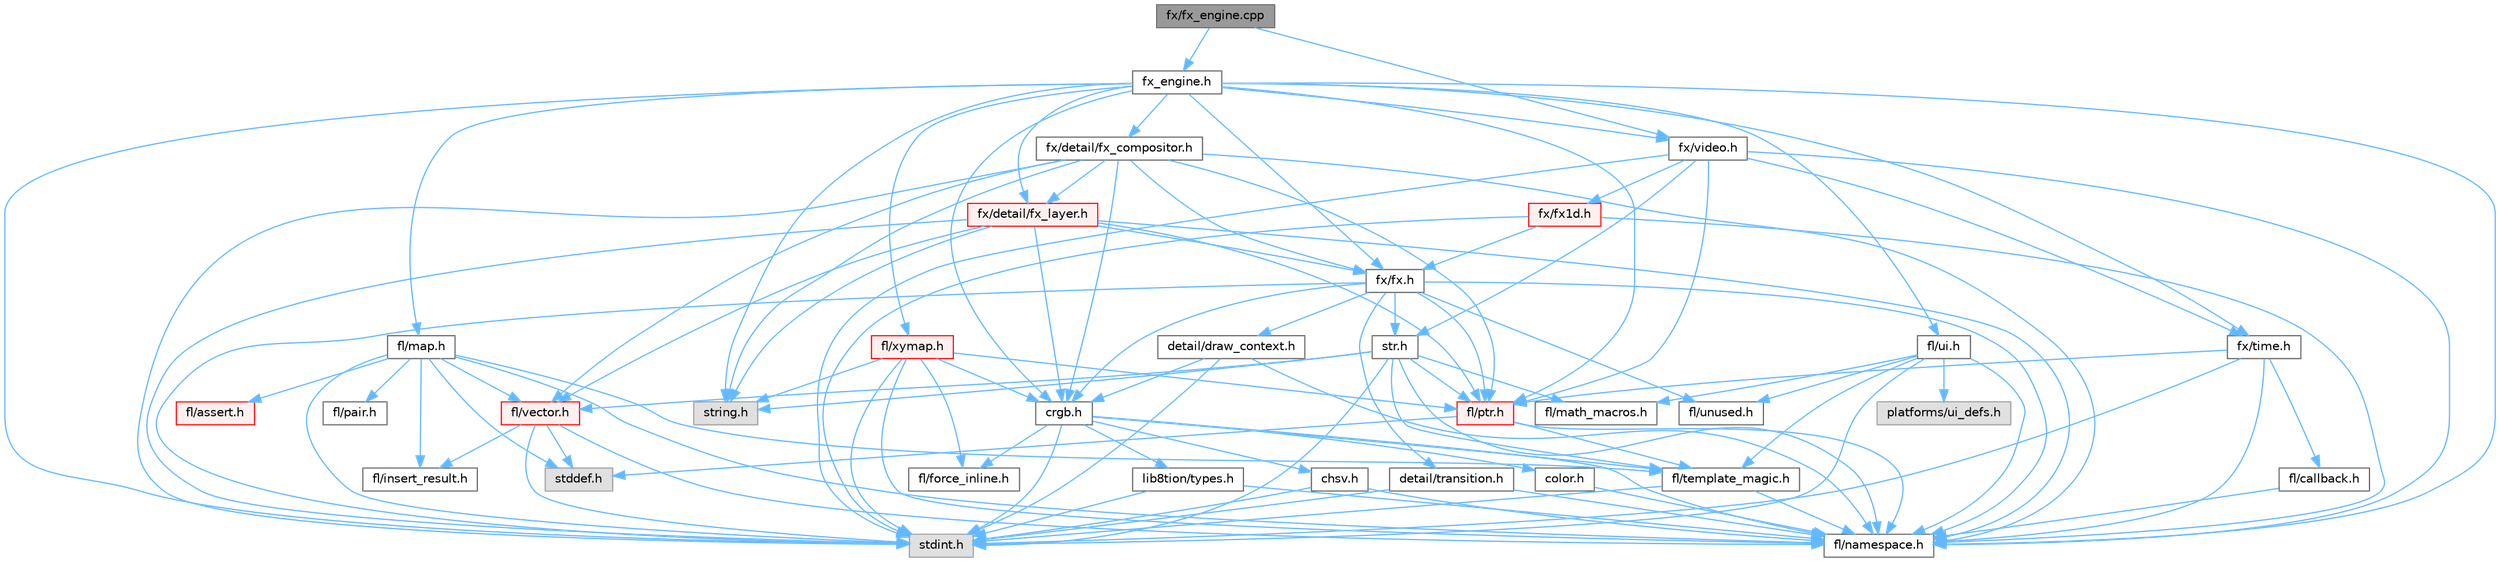 digraph "fx/fx_engine.cpp"
{
 // INTERACTIVE_SVG=YES
 // LATEX_PDF_SIZE
  bgcolor="transparent";
  edge [fontname=Helvetica,fontsize=10,labelfontname=Helvetica,labelfontsize=10];
  node [fontname=Helvetica,fontsize=10,shape=box,height=0.2,width=0.4];
  Node1 [id="Node000001",label="fx/fx_engine.cpp",height=0.2,width=0.4,color="gray40", fillcolor="grey60", style="filled", fontcolor="black",tooltip=" "];
  Node1 -> Node2 [id="edge1_Node000001_Node000002",color="steelblue1",style="solid",tooltip=" "];
  Node2 [id="Node000002",label="fx_engine.h",height=0.2,width=0.4,color="grey40", fillcolor="white", style="filled",URL="$d9/d3c/fx__engine_8h.html",tooltip=" "];
  Node2 -> Node3 [id="edge2_Node000002_Node000003",color="steelblue1",style="solid",tooltip=" "];
  Node3 [id="Node000003",label="stdint.h",height=0.2,width=0.4,color="grey60", fillcolor="#E0E0E0", style="filled",tooltip=" "];
  Node2 -> Node4 [id="edge3_Node000002_Node000004",color="steelblue1",style="solid",tooltip=" "];
  Node4 [id="Node000004",label="string.h",height=0.2,width=0.4,color="grey60", fillcolor="#E0E0E0", style="filled",tooltip=" "];
  Node2 -> Node5 [id="edge4_Node000002_Node000005",color="steelblue1",style="solid",tooltip=" "];
  Node5 [id="Node000005",label="crgb.h",height=0.2,width=0.4,color="grey40", fillcolor="white", style="filled",URL="$db/dd1/crgb_8h.html",tooltip="Defines the red, green, and blue (RGB) pixel struct."];
  Node5 -> Node3 [id="edge5_Node000005_Node000003",color="steelblue1",style="solid",tooltip=" "];
  Node5 -> Node6 [id="edge6_Node000005_Node000006",color="steelblue1",style="solid",tooltip=" "];
  Node6 [id="Node000006",label="chsv.h",height=0.2,width=0.4,color="grey40", fillcolor="white", style="filled",URL="$d8/dd0/chsv_8h.html",tooltip="Defines the hue, saturation, and value (HSV) pixel struct."];
  Node6 -> Node3 [id="edge7_Node000006_Node000003",color="steelblue1",style="solid",tooltip=" "];
  Node6 -> Node7 [id="edge8_Node000006_Node000007",color="steelblue1",style="solid",tooltip=" "];
  Node7 [id="Node000007",label="fl/namespace.h",height=0.2,width=0.4,color="grey40", fillcolor="white", style="filled",URL="$df/d2a/namespace_8h.html",tooltip="Implements the FastLED namespace macros."];
  Node5 -> Node7 [id="edge9_Node000005_Node000007",color="steelblue1",style="solid",tooltip=" "];
  Node5 -> Node8 [id="edge10_Node000005_Node000008",color="steelblue1",style="solid",tooltip=" "];
  Node8 [id="Node000008",label="color.h",height=0.2,width=0.4,color="grey40", fillcolor="white", style="filled",URL="$d2/d6b/src_2color_8h.html",tooltip="Contains definitions for color correction and temperature."];
  Node8 -> Node7 [id="edge11_Node000008_Node000007",color="steelblue1",style="solid",tooltip=" "];
  Node5 -> Node9 [id="edge12_Node000005_Node000009",color="steelblue1",style="solid",tooltip=" "];
  Node9 [id="Node000009",label="lib8tion/types.h",height=0.2,width=0.4,color="grey40", fillcolor="white", style="filled",URL="$d9/ddf/lib8tion_2types_8h.html",tooltip="Defines fractional types used for lib8tion functions."];
  Node9 -> Node3 [id="edge13_Node000009_Node000003",color="steelblue1",style="solid",tooltip=" "];
  Node9 -> Node7 [id="edge14_Node000009_Node000007",color="steelblue1",style="solid",tooltip=" "];
  Node5 -> Node10 [id="edge15_Node000005_Node000010",color="steelblue1",style="solid",tooltip=" "];
  Node10 [id="Node000010",label="fl/force_inline.h",height=0.2,width=0.4,color="grey40", fillcolor="white", style="filled",URL="$d8/d2d/fl_2force__inline_8h.html",tooltip=" "];
  Node5 -> Node11 [id="edge16_Node000005_Node000011",color="steelblue1",style="solid",tooltip=" "];
  Node11 [id="Node000011",label="fl/template_magic.h",height=0.2,width=0.4,color="grey40", fillcolor="white", style="filled",URL="$d8/d0c/template__magic_8h.html",tooltip=" "];
  Node11 -> Node3 [id="edge17_Node000011_Node000003",color="steelblue1",style="solid",tooltip=" "];
  Node11 -> Node7 [id="edge18_Node000011_Node000007",color="steelblue1",style="solid",tooltip=" "];
  Node2 -> Node12 [id="edge19_Node000002_Node000012",color="steelblue1",style="solid",tooltip=" "];
  Node12 [id="Node000012",label="fl/map.h",height=0.2,width=0.4,color="grey40", fillcolor="white", style="filled",URL="$dc/db7/map_8h.html",tooltip=" "];
  Node12 -> Node3 [id="edge20_Node000012_Node000003",color="steelblue1",style="solid",tooltip=" "];
  Node12 -> Node13 [id="edge21_Node000012_Node000013",color="steelblue1",style="solid",tooltip=" "];
  Node13 [id="Node000013",label="stddef.h",height=0.2,width=0.4,color="grey60", fillcolor="#E0E0E0", style="filled",tooltip=" "];
  Node12 -> Node7 [id="edge22_Node000012_Node000007",color="steelblue1",style="solid",tooltip=" "];
  Node12 -> Node14 [id="edge23_Node000012_Node000014",color="steelblue1",style="solid",tooltip=" "];
  Node14 [id="Node000014",label="fl/vector.h",height=0.2,width=0.4,color="red", fillcolor="#FFF0F0", style="filled",URL="$d6/d68/vector_8h.html",tooltip=" "];
  Node14 -> Node3 [id="edge24_Node000014_Node000003",color="steelblue1",style="solid",tooltip=" "];
  Node14 -> Node13 [id="edge25_Node000014_Node000013",color="steelblue1",style="solid",tooltip=" "];
  Node14 -> Node7 [id="edge26_Node000014_Node000007",color="steelblue1",style="solid",tooltip=" "];
  Node14 -> Node17 [id="edge27_Node000014_Node000017",color="steelblue1",style="solid",tooltip=" "];
  Node17 [id="Node000017",label="fl/insert_result.h",height=0.2,width=0.4,color="grey40", fillcolor="white", style="filled",URL="$d1/d22/insert__result_8h.html",tooltip=" "];
  Node12 -> Node11 [id="edge28_Node000012_Node000011",color="steelblue1",style="solid",tooltip=" "];
  Node12 -> Node17 [id="edge29_Node000012_Node000017",color="steelblue1",style="solid",tooltip=" "];
  Node12 -> Node18 [id="edge30_Node000012_Node000018",color="steelblue1",style="solid",tooltip=" "];
  Node18 [id="Node000018",label="fl/pair.h",height=0.2,width=0.4,color="grey40", fillcolor="white", style="filled",URL="$d3/d41/pair_8h.html",tooltip=" "];
  Node12 -> Node19 [id="edge31_Node000012_Node000019",color="steelblue1",style="solid",tooltip=" "];
  Node19 [id="Node000019",label="fl/assert.h",height=0.2,width=0.4,color="red", fillcolor="#FFF0F0", style="filled",URL="$dc/da7/assert_8h.html",tooltip=" "];
  Node2 -> Node26 [id="edge32_Node000002_Node000026",color="steelblue1",style="solid",tooltip=" "];
  Node26 [id="Node000026",label="fx/fx.h",height=0.2,width=0.4,color="grey40", fillcolor="white", style="filled",URL="$d2/d0c/fx_8h.html",tooltip=" "];
  Node26 -> Node3 [id="edge33_Node000026_Node000003",color="steelblue1",style="solid",tooltip=" "];
  Node26 -> Node5 [id="edge34_Node000026_Node000005",color="steelblue1",style="solid",tooltip=" "];
  Node26 -> Node7 [id="edge35_Node000026_Node000007",color="steelblue1",style="solid",tooltip=" "];
  Node26 -> Node24 [id="edge36_Node000026_Node000024",color="steelblue1",style="solid",tooltip=" "];
  Node24 [id="Node000024",label="fl/ptr.h",height=0.2,width=0.4,color="red", fillcolor="#FFF0F0", style="filled",URL="$d7/df1/fl_2ptr_8h.html",tooltip=" "];
  Node24 -> Node13 [id="edge37_Node000024_Node000013",color="steelblue1",style="solid",tooltip=" "];
  Node24 -> Node7 [id="edge38_Node000024_Node000007",color="steelblue1",style="solid",tooltip=" "];
  Node24 -> Node11 [id="edge39_Node000024_Node000011",color="steelblue1",style="solid",tooltip=" "];
  Node26 -> Node27 [id="edge40_Node000026_Node000027",color="steelblue1",style="solid",tooltip=" "];
  Node27 [id="Node000027",label="detail/draw_context.h",height=0.2,width=0.4,color="grey40", fillcolor="white", style="filled",URL="$db/ded/draw__context_8h.html",tooltip=" "];
  Node27 -> Node3 [id="edge41_Node000027_Node000003",color="steelblue1",style="solid",tooltip=" "];
  Node27 -> Node7 [id="edge42_Node000027_Node000007",color="steelblue1",style="solid",tooltip=" "];
  Node27 -> Node5 [id="edge43_Node000027_Node000005",color="steelblue1",style="solid",tooltip=" "];
  Node26 -> Node28 [id="edge44_Node000026_Node000028",color="steelblue1",style="solid",tooltip=" "];
  Node28 [id="Node000028",label="detail/transition.h",height=0.2,width=0.4,color="grey40", fillcolor="white", style="filled",URL="$d7/df7/transition_8h.html",tooltip=" "];
  Node28 -> Node3 [id="edge45_Node000028_Node000003",color="steelblue1",style="solid",tooltip=" "];
  Node28 -> Node7 [id="edge46_Node000028_Node000007",color="steelblue1",style="solid",tooltip=" "];
  Node26 -> Node23 [id="edge47_Node000026_Node000023",color="steelblue1",style="solid",tooltip=" "];
  Node23 [id="Node000023",label="str.h",height=0.2,width=0.4,color="grey40", fillcolor="white", style="filled",URL="$dc/d0e/fl_2str_8h.html",tooltip=" "];
  Node23 -> Node4 [id="edge48_Node000023_Node000004",color="steelblue1",style="solid",tooltip=" "];
  Node23 -> Node3 [id="edge49_Node000023_Node000003",color="steelblue1",style="solid",tooltip=" "];
  Node23 -> Node24 [id="edge50_Node000023_Node000024",color="steelblue1",style="solid",tooltip=" "];
  Node23 -> Node11 [id="edge51_Node000023_Node000011",color="steelblue1",style="solid",tooltip=" "];
  Node23 -> Node14 [id="edge52_Node000023_Node000014",color="steelblue1",style="solid",tooltip=" "];
  Node23 -> Node7 [id="edge53_Node000023_Node000007",color="steelblue1",style="solid",tooltip=" "];
  Node23 -> Node25 [id="edge54_Node000023_Node000025",color="steelblue1",style="solid",tooltip=" "];
  Node25 [id="Node000025",label="fl/math_macros.h",height=0.2,width=0.4,color="grey40", fillcolor="white", style="filled",URL="$d0/d19/fl_2math__macros_8h.html",tooltip=" "];
  Node26 -> Node29 [id="edge55_Node000026_Node000029",color="steelblue1",style="solid",tooltip=" "];
  Node29 [id="Node000029",label="fl/unused.h",height=0.2,width=0.4,color="grey40", fillcolor="white", style="filled",URL="$d8/d4b/unused_8h.html",tooltip=" "];
  Node2 -> Node30 [id="edge56_Node000002_Node000030",color="steelblue1",style="solid",tooltip=" "];
  Node30 [id="Node000030",label="fx/detail/fx_compositor.h",height=0.2,width=0.4,color="grey40", fillcolor="white", style="filled",URL="$d5/d6b/fx__compositor_8h.html",tooltip=" "];
  Node30 -> Node3 [id="edge57_Node000030_Node000003",color="steelblue1",style="solid",tooltip=" "];
  Node30 -> Node4 [id="edge58_Node000030_Node000004",color="steelblue1",style="solid",tooltip=" "];
  Node30 -> Node5 [id="edge59_Node000030_Node000005",color="steelblue1",style="solid",tooltip=" "];
  Node30 -> Node14 [id="edge60_Node000030_Node000014",color="steelblue1",style="solid",tooltip=" "];
  Node30 -> Node26 [id="edge61_Node000030_Node000026",color="steelblue1",style="solid",tooltip=" "];
  Node30 -> Node31 [id="edge62_Node000030_Node000031",color="steelblue1",style="solid",tooltip=" "];
  Node31 [id="Node000031",label="fx/detail/fx_layer.h",height=0.2,width=0.4,color="red", fillcolor="#FFF0F0", style="filled",URL="$d7/d2f/fx__layer_8h.html",tooltip=" "];
  Node31 -> Node3 [id="edge63_Node000031_Node000003",color="steelblue1",style="solid",tooltip=" "];
  Node31 -> Node4 [id="edge64_Node000031_Node000004",color="steelblue1",style="solid",tooltip=" "];
  Node31 -> Node5 [id="edge65_Node000031_Node000005",color="steelblue1",style="solid",tooltip=" "];
  Node31 -> Node14 [id="edge66_Node000031_Node000014",color="steelblue1",style="solid",tooltip=" "];
  Node31 -> Node26 [id="edge67_Node000031_Node000026",color="steelblue1",style="solid",tooltip=" "];
  Node31 -> Node7 [id="edge68_Node000031_Node000007",color="steelblue1",style="solid",tooltip=" "];
  Node31 -> Node24 [id="edge69_Node000031_Node000024",color="steelblue1",style="solid",tooltip=" "];
  Node30 -> Node7 [id="edge70_Node000030_Node000007",color="steelblue1",style="solid",tooltip=" "];
  Node30 -> Node24 [id="edge71_Node000030_Node000024",color="steelblue1",style="solid",tooltip=" "];
  Node2 -> Node31 [id="edge72_Node000002_Node000031",color="steelblue1",style="solid",tooltip=" "];
  Node2 -> Node7 [id="edge73_Node000002_Node000007",color="steelblue1",style="solid",tooltip=" "];
  Node2 -> Node24 [id="edge74_Node000002_Node000024",color="steelblue1",style="solid",tooltip=" "];
  Node2 -> Node37 [id="edge75_Node000002_Node000037",color="steelblue1",style="solid",tooltip=" "];
  Node37 [id="Node000037",label="fl/ui.h",height=0.2,width=0.4,color="grey40", fillcolor="white", style="filled",URL="$d9/d3b/ui_8h.html",tooltip=" "];
  Node37 -> Node3 [id="edge76_Node000037_Node000003",color="steelblue1",style="solid",tooltip=" "];
  Node37 -> Node25 [id="edge77_Node000037_Node000025",color="steelblue1",style="solid",tooltip=" "];
  Node37 -> Node7 [id="edge78_Node000037_Node000007",color="steelblue1",style="solid",tooltip=" "];
  Node37 -> Node11 [id="edge79_Node000037_Node000011",color="steelblue1",style="solid",tooltip=" "];
  Node37 -> Node29 [id="edge80_Node000037_Node000029",color="steelblue1",style="solid",tooltip=" "];
  Node37 -> Node38 [id="edge81_Node000037_Node000038",color="steelblue1",style="solid",tooltip=" "];
  Node38 [id="Node000038",label="platforms/ui_defs.h",height=0.2,width=0.4,color="grey60", fillcolor="#E0E0E0", style="filled",tooltip=" "];
  Node2 -> Node39 [id="edge82_Node000002_Node000039",color="steelblue1",style="solid",tooltip=" "];
  Node39 [id="Node000039",label="fx/time.h",height=0.2,width=0.4,color="grey40", fillcolor="white", style="filled",URL="$de/df7/time_8h.html",tooltip=" "];
  Node39 -> Node3 [id="edge83_Node000039_Node000003",color="steelblue1",style="solid",tooltip=" "];
  Node39 -> Node24 [id="edge84_Node000039_Node000024",color="steelblue1",style="solid",tooltip=" "];
  Node39 -> Node40 [id="edge85_Node000039_Node000040",color="steelblue1",style="solid",tooltip=" "];
  Node40 [id="Node000040",label="fl/callback.h",height=0.2,width=0.4,color="grey40", fillcolor="white", style="filled",URL="$da/d05/callback_8h.html",tooltip=" "];
  Node40 -> Node7 [id="edge86_Node000040_Node000007",color="steelblue1",style="solid",tooltip=" "];
  Node39 -> Node7 [id="edge87_Node000039_Node000007",color="steelblue1",style="solid",tooltip=" "];
  Node2 -> Node41 [id="edge88_Node000002_Node000041",color="steelblue1",style="solid",tooltip=" "];
  Node41 [id="Node000041",label="fx/video.h",height=0.2,width=0.4,color="grey40", fillcolor="white", style="filled",URL="$dd/d78/video_8h.html",tooltip=" "];
  Node41 -> Node3 [id="edge89_Node000041_Node000003",color="steelblue1",style="solid",tooltip=" "];
  Node41 -> Node7 [id="edge90_Node000041_Node000007",color="steelblue1",style="solid",tooltip=" "];
  Node41 -> Node24 [id="edge91_Node000041_Node000024",color="steelblue1",style="solid",tooltip=" "];
  Node41 -> Node42 [id="edge92_Node000041_Node000042",color="steelblue1",style="solid",tooltip=" "];
  Node42 [id="Node000042",label="fx/fx1d.h",height=0.2,width=0.4,color="red", fillcolor="#FFF0F0", style="filled",URL="$da/d81/fx1d_8h.html",tooltip=" "];
  Node42 -> Node3 [id="edge93_Node000042_Node000003",color="steelblue1",style="solid",tooltip=" "];
  Node42 -> Node7 [id="edge94_Node000042_Node000007",color="steelblue1",style="solid",tooltip=" "];
  Node42 -> Node26 [id="edge95_Node000042_Node000026",color="steelblue1",style="solid",tooltip=" "];
  Node41 -> Node39 [id="edge96_Node000041_Node000039",color="steelblue1",style="solid",tooltip=" "];
  Node41 -> Node23 [id="edge97_Node000041_Node000023",color="steelblue1",style="solid",tooltip=" "];
  Node2 -> Node33 [id="edge98_Node000002_Node000033",color="steelblue1",style="solid",tooltip=" "];
  Node33 [id="Node000033",label="fl/xymap.h",height=0.2,width=0.4,color="red", fillcolor="#FFF0F0", style="filled",URL="$d6/dc9/fl_2xymap_8h.html",tooltip=" "];
  Node33 -> Node3 [id="edge99_Node000033_Node000003",color="steelblue1",style="solid",tooltip=" "];
  Node33 -> Node4 [id="edge100_Node000033_Node000004",color="steelblue1",style="solid",tooltip=" "];
  Node33 -> Node5 [id="edge101_Node000033_Node000005",color="steelblue1",style="solid",tooltip=" "];
  Node33 -> Node10 [id="edge102_Node000033_Node000010",color="steelblue1",style="solid",tooltip=" "];
  Node33 -> Node7 [id="edge103_Node000033_Node000007",color="steelblue1",style="solid",tooltip=" "];
  Node33 -> Node24 [id="edge104_Node000033_Node000024",color="steelblue1",style="solid",tooltip=" "];
  Node1 -> Node41 [id="edge105_Node000001_Node000041",color="steelblue1",style="solid",tooltip=" "];
}
